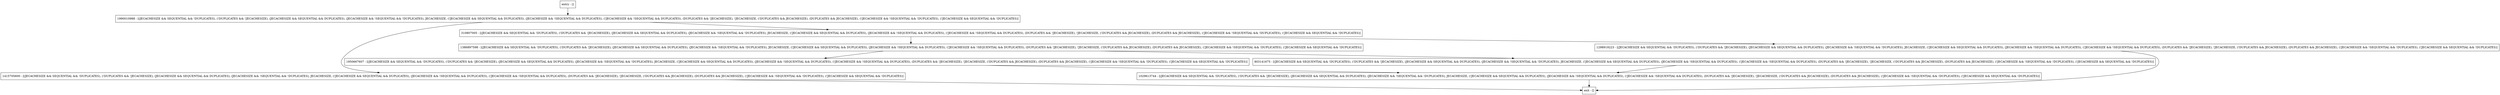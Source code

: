digraph equals {
node [shape=record];
entry [label="entry - []"];
exit [label="exit - []"];
1415705600 [label="1415705600 - [(JECACHESIZE && SEQUENTIAL && !DUPLICATES), (!DUPLICATES && !JECACHESIZE), (JECACHESIZE && SEQUENTIAL && DUPLICATES), (JECACHESIZE && !SEQUENTIAL && !DUPLICATES), JECACHESIZE, (!JECACHESIZE && SEQUENTIAL && DUPLICATES), (JECACHESIZE && !SEQUENTIAL && DUPLICATES), (!JECACHESIZE && !SEQUENTIAL && DUPLICATES), (DUPLICATES && !JECACHESIZE), !JECACHESIZE, (!DUPLICATES && JECACHESIZE), (DUPLICATES && JECACHESIZE), (!JECACHESIZE && !SEQUENTIAL && !DUPLICATES), (!JECACHESIZE && SEQUENTIAL && !DUPLICATES)]"];
1386897598 [label="1386897598 - [(JECACHESIZE && SEQUENTIAL && !DUPLICATES), (!DUPLICATES && !JECACHESIZE), (JECACHESIZE && SEQUENTIAL && DUPLICATES), (JECACHESIZE && !SEQUENTIAL && !DUPLICATES), JECACHESIZE, (!JECACHESIZE && SEQUENTIAL && DUPLICATES), (JECACHESIZE && !SEQUENTIAL && DUPLICATES), (!JECACHESIZE && !SEQUENTIAL && DUPLICATES), (DUPLICATES && !JECACHESIZE), !JECACHESIZE, (!DUPLICATES && JECACHESIZE), (DUPLICATES && JECACHESIZE), (!JECACHESIZE && !SEQUENTIAL && !DUPLICATES), (!JECACHESIZE && SEQUENTIAL && !DUPLICATES)]"];
1990010988 [label="1990010988 - [(JECACHESIZE && SEQUENTIAL && !DUPLICATES), (!DUPLICATES && !JECACHESIZE), (JECACHESIZE && SEQUENTIAL && DUPLICATES), (JECACHESIZE && !SEQUENTIAL && !DUPLICATES), JECACHESIZE, (!JECACHESIZE && SEQUENTIAL && DUPLICATES), (JECACHESIZE && !SEQUENTIAL && DUPLICATES), (!JECACHESIZE && !SEQUENTIAL && DUPLICATES), (DUPLICATES && !JECACHESIZE), !JECACHESIZE, (!DUPLICATES && JECACHESIZE), (DUPLICATES && JECACHESIZE), (!JECACHESIZE && !SEQUENTIAL && !DUPLICATES), (!JECACHESIZE && SEQUENTIAL && !DUPLICATES)]"];
1950667607 [label="1950667607 - [(JECACHESIZE && SEQUENTIAL && !DUPLICATES), (!DUPLICATES && !JECACHESIZE), (JECACHESIZE && SEQUENTIAL && DUPLICATES), (JECACHESIZE && !SEQUENTIAL && !DUPLICATES), JECACHESIZE, (!JECACHESIZE && SEQUENTIAL && DUPLICATES), (JECACHESIZE && !SEQUENTIAL && DUPLICATES), (!JECACHESIZE && !SEQUENTIAL && DUPLICATES), (DUPLICATES && !JECACHESIZE), !JECACHESIZE, (!DUPLICATES && JECACHESIZE), (DUPLICATES && JECACHESIZE), (!JECACHESIZE && !SEQUENTIAL && !DUPLICATES), (!JECACHESIZE && SEQUENTIAL && !DUPLICATES)]"];
1029613744 [label="1029613744 - [(JECACHESIZE && SEQUENTIAL && !DUPLICATES), (!DUPLICATES && !JECACHESIZE), (JECACHESIZE && SEQUENTIAL && DUPLICATES), (JECACHESIZE && !SEQUENTIAL && !DUPLICATES), JECACHESIZE, (!JECACHESIZE && SEQUENTIAL && DUPLICATES), (JECACHESIZE && !SEQUENTIAL && DUPLICATES), (!JECACHESIZE && !SEQUENTIAL && DUPLICATES), (DUPLICATES && !JECACHESIZE), !JECACHESIZE, (!DUPLICATES && JECACHESIZE), (DUPLICATES && JECACHESIZE), (!JECACHESIZE && !SEQUENTIAL && !DUPLICATES), (!JECACHESIZE && SEQUENTIAL && !DUPLICATES)]"];
310807005 [label="310807005 - [(JECACHESIZE && SEQUENTIAL && !DUPLICATES), (!DUPLICATES && !JECACHESIZE), (JECACHESIZE && SEQUENTIAL && DUPLICATES), (JECACHESIZE && !SEQUENTIAL && !DUPLICATES), JECACHESIZE, (!JECACHESIZE && SEQUENTIAL && DUPLICATES), (JECACHESIZE && !SEQUENTIAL && DUPLICATES), (!JECACHESIZE && !SEQUENTIAL && DUPLICATES), (DUPLICATES && !JECACHESIZE), !JECACHESIZE, (!DUPLICATES && JECACHESIZE), (DUPLICATES && JECACHESIZE), (!JECACHESIZE && !SEQUENTIAL && !DUPLICATES), (!JECACHESIZE && SEQUENTIAL && !DUPLICATES)]"];
803141675 [label="803141675 - [(JECACHESIZE && SEQUENTIAL && !DUPLICATES), (!DUPLICATES && !JECACHESIZE), (JECACHESIZE && SEQUENTIAL && DUPLICATES), (JECACHESIZE && !SEQUENTIAL && !DUPLICATES), JECACHESIZE, (!JECACHESIZE && SEQUENTIAL && DUPLICATES), (JECACHESIZE && !SEQUENTIAL && DUPLICATES), (!JECACHESIZE && !SEQUENTIAL && DUPLICATES), (DUPLICATES && !JECACHESIZE), !JECACHESIZE, (!DUPLICATES && JECACHESIZE), (DUPLICATES && JECACHESIZE), (!JECACHESIZE && !SEQUENTIAL && !DUPLICATES), (!JECACHESIZE && SEQUENTIAL && !DUPLICATES)]"];
1298919223 [label="1298919223 - [(JECACHESIZE && SEQUENTIAL && !DUPLICATES), (!DUPLICATES && !JECACHESIZE), (JECACHESIZE && SEQUENTIAL && DUPLICATES), (JECACHESIZE && !SEQUENTIAL && !DUPLICATES), JECACHESIZE, (!JECACHESIZE && SEQUENTIAL && DUPLICATES), (JECACHESIZE && !SEQUENTIAL && DUPLICATES), (!JECACHESIZE && !SEQUENTIAL && DUPLICATES), (DUPLICATES && !JECACHESIZE), !JECACHESIZE, (!DUPLICATES && JECACHESIZE), (DUPLICATES && JECACHESIZE), (!JECACHESIZE && !SEQUENTIAL && !DUPLICATES), (!JECACHESIZE && SEQUENTIAL && !DUPLICATES)]"];
entry;
exit;
entry -> 1990010988;
1415705600 -> exit;
1386897598 -> 1950667607;
1386897598 -> 803141675;
1990010988 -> 1415705600;
1990010988 -> 310807005;
1950667607 -> 1029613744;
1029613744 -> exit;
310807005 -> 1386897598;
310807005 -> 1298919223;
803141675 -> 1029613744;
1298919223 -> exit;
}
